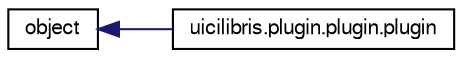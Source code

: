 digraph G
{
  edge [fontname="FreeSans",fontsize="10",labelfontname="FreeSans",labelfontsize="10"];
  node [fontname="FreeSans",fontsize="10",shape=record];
  rankdir="LR";
  Node1 [label="object",height=0.2,width=0.4,color="black", fillcolor="white", style="filled",URL="$classobject.html"];
  Node1 -> Node2 [dir="back",color="midnightblue",fontsize="10",style="solid",fontname="FreeSans"];
  Node2 [label="uicilibris.plugin.plugin.plugin",height=0.2,width=0.4,color="black", fillcolor="white", style="filled",URL="$classuicilibris_1_1plugin_1_1plugin_1_1plugin.html",tooltip="Abstract plugin base class."];
}
